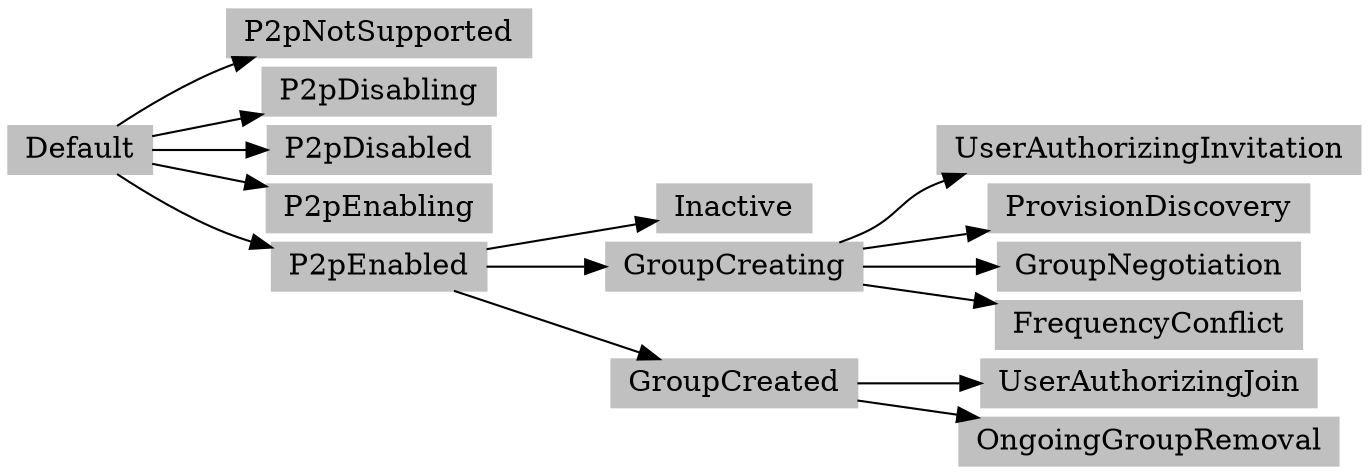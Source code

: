 digraph P2pSM 
{
  size="20,20";
  fontname = "Microsoft YaHei";
  nodesep=0.05;
  rankdir = LR;
  rotate = 270;
  edge[len=2];
  node[style=filled, shape=record];
  node[height=0.20, width=0.20, color=gray];

"Default" -> "P2pNotSupported";
"Default" -> "P2pDisabling";
"Default" -> "P2pDisabled";
"Default" -> "P2pEnabling";
"Default" -> "P2pEnabled";
"P2pEnabled" -> "Inactive";
"P2pEnabled" -> "GroupCreating";
"GroupCreating" -> "UserAuthorizingInvitation";
"GroupCreating" -> "ProvisionDiscovery";
"GroupCreating" -> "GroupNegotiation";
"GroupCreating" -> "FrequencyConflict";

"P2pEnabled" -> "GroupCreated";
"GroupCreated" -> "UserAuthorizingJoin";
"GroupCreated" -> "OngoingGroupRemoval";
}
